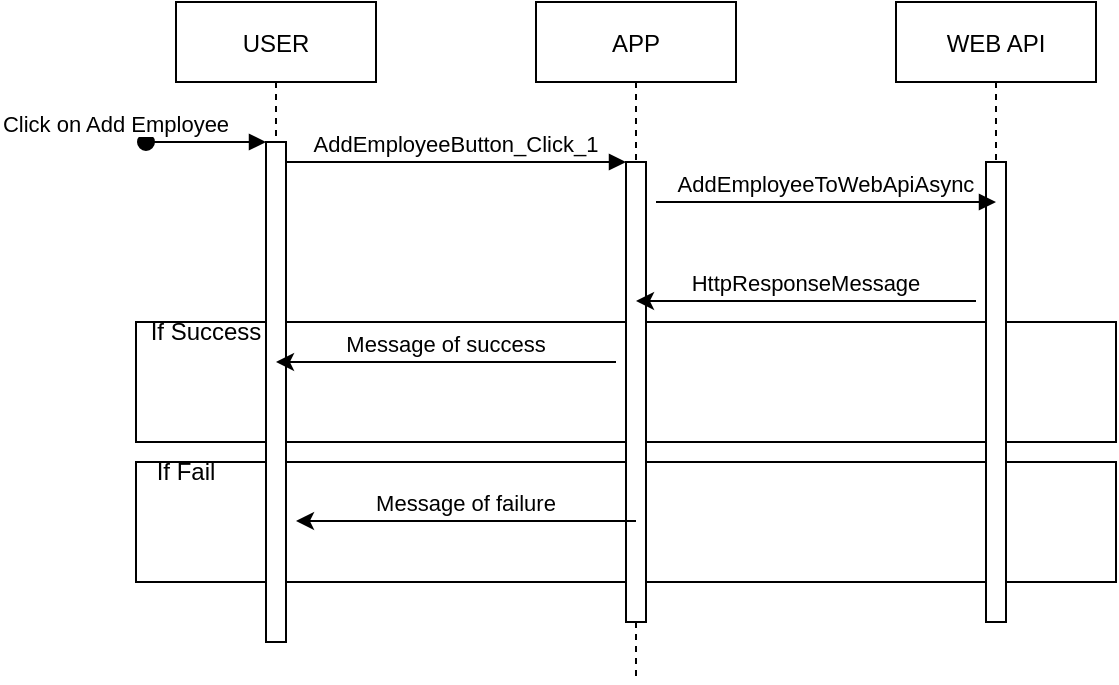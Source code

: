 <mxfile version="14.8.4" type="device"><diagram id="kgpKYQtTHZ0yAKxKKP6v" name="Page-1"><mxGraphModel dx="1102" dy="572" grid="1" gridSize="10" guides="1" tooltips="1" connect="1" arrows="1" fold="1" page="1" pageScale="1" pageWidth="850" pageHeight="1100" math="0" shadow="0"><root><mxCell id="0"/><mxCell id="1" parent="0"/><mxCell id="EDTxbC3-ZVSXwPm1d_Sa-11" value="" style="rounded=0;whiteSpace=wrap;html=1;" vertex="1" parent="1"><mxGeometry x="100" y="310" width="490" height="60" as="geometry"/></mxCell><mxCell id="EDTxbC3-ZVSXwPm1d_Sa-8" value="" style="rounded=0;whiteSpace=wrap;html=1;" vertex="1" parent="1"><mxGeometry x="100" y="240" width="490" height="60" as="geometry"/></mxCell><mxCell id="3nuBFxr9cyL0pnOWT2aG-1" value="USER" style="shape=umlLifeline;perimeter=lifelinePerimeter;container=1;collapsible=0;recursiveResize=0;rounded=0;shadow=0;strokeWidth=1;" parent="1" vertex="1"><mxGeometry x="120" y="80" width="100" height="320" as="geometry"/></mxCell><mxCell id="3nuBFxr9cyL0pnOWT2aG-2" value="" style="points=[];perimeter=orthogonalPerimeter;rounded=0;shadow=0;strokeWidth=1;" parent="3nuBFxr9cyL0pnOWT2aG-1" vertex="1"><mxGeometry x="45" y="70" width="10" height="250" as="geometry"/></mxCell><mxCell id="3nuBFxr9cyL0pnOWT2aG-3" value="Click on Add Employee" style="verticalAlign=bottom;startArrow=oval;endArrow=block;startSize=8;shadow=0;strokeWidth=1;" parent="3nuBFxr9cyL0pnOWT2aG-1" target="3nuBFxr9cyL0pnOWT2aG-2" edge="1"><mxGeometry x="-1" y="-15" relative="1" as="geometry"><mxPoint x="-15" y="70" as="sourcePoint"/><mxPoint x="-15" y="-15" as="offset"/></mxGeometry></mxCell><mxCell id="3nuBFxr9cyL0pnOWT2aG-5" value="APP" style="shape=umlLifeline;perimeter=lifelinePerimeter;container=1;collapsible=0;recursiveResize=0;rounded=0;shadow=0;strokeWidth=1;" parent="1" vertex="1"><mxGeometry x="300" y="80" width="100" height="340" as="geometry"/></mxCell><mxCell id="3nuBFxr9cyL0pnOWT2aG-6" value="" style="points=[];perimeter=orthogonalPerimeter;rounded=0;shadow=0;strokeWidth=1;" parent="3nuBFxr9cyL0pnOWT2aG-5" vertex="1"><mxGeometry x="45" y="80" width="10" height="230" as="geometry"/></mxCell><mxCell id="3nuBFxr9cyL0pnOWT2aG-8" value="AddEmployeeButton_Click_1" style="verticalAlign=bottom;endArrow=block;entryX=0;entryY=0;shadow=0;strokeWidth=1;" parent="1" source="3nuBFxr9cyL0pnOWT2aG-2" target="3nuBFxr9cyL0pnOWT2aG-6" edge="1"><mxGeometry relative="1" as="geometry"><mxPoint x="275" y="160" as="sourcePoint"/></mxGeometry></mxCell><mxCell id="EDTxbC3-ZVSXwPm1d_Sa-1" value="WEB API" style="shape=umlLifeline;perimeter=lifelinePerimeter;container=1;collapsible=0;recursiveResize=0;rounded=0;shadow=0;strokeWidth=1;" vertex="1" parent="1"><mxGeometry x="480" y="80" width="100" height="310" as="geometry"/></mxCell><mxCell id="EDTxbC3-ZVSXwPm1d_Sa-2" value="" style="points=[];perimeter=orthogonalPerimeter;rounded=0;shadow=0;strokeWidth=1;" vertex="1" parent="EDTxbC3-ZVSXwPm1d_Sa-1"><mxGeometry x="45" y="80" width="10" height="230" as="geometry"/></mxCell><mxCell id="EDTxbC3-ZVSXwPm1d_Sa-3" value="AddEmployeeToWebApiAsync" style="verticalAlign=bottom;endArrow=block;entryX=0;entryY=0;shadow=0;strokeWidth=1;" edge="1" parent="1"><mxGeometry relative="1" as="geometry"><mxPoint x="360" y="180.0" as="sourcePoint"/><mxPoint x="530" y="180.0" as="targetPoint"/></mxGeometry></mxCell><mxCell id="EDTxbC3-ZVSXwPm1d_Sa-4" value="HttpResponseMessage" style="verticalAlign=bottom;endArrow=none;entryX=0;entryY=0;shadow=0;strokeWidth=1;startArrow=classic;startFill=1;endFill=0;" edge="1" parent="1"><mxGeometry relative="1" as="geometry"><mxPoint x="350" y="229.5" as="sourcePoint"/><mxPoint x="520" y="229.5" as="targetPoint"/></mxGeometry></mxCell><mxCell id="EDTxbC3-ZVSXwPm1d_Sa-5" value="Message of success" style="verticalAlign=bottom;endArrow=none;entryX=0;entryY=0;shadow=0;strokeWidth=1;startArrow=classic;startFill=1;endFill=0;" edge="1" parent="1"><mxGeometry relative="1" as="geometry"><mxPoint x="170" y="260.0" as="sourcePoint"/><mxPoint x="340" y="260.0" as="targetPoint"/></mxGeometry></mxCell><mxCell id="EDTxbC3-ZVSXwPm1d_Sa-9" value="If Success" style="text;html=1;strokeColor=none;fillColor=none;align=center;verticalAlign=middle;whiteSpace=wrap;rounded=0;" vertex="1" parent="1"><mxGeometry x="100" y="240" width="70" height="10" as="geometry"/></mxCell><mxCell id="EDTxbC3-ZVSXwPm1d_Sa-12" value="Message of failure" style="verticalAlign=bottom;endArrow=none;entryX=0;entryY=0;shadow=0;strokeWidth=1;startArrow=classic;startFill=1;endFill=0;" edge="1" parent="1"><mxGeometry relative="1" as="geometry"><mxPoint x="180" y="339.5" as="sourcePoint"/><mxPoint x="350" y="339.5" as="targetPoint"/></mxGeometry></mxCell><mxCell id="EDTxbC3-ZVSXwPm1d_Sa-13" value="If Fail" style="text;html=1;strokeColor=none;fillColor=none;align=center;verticalAlign=middle;whiteSpace=wrap;rounded=0;" vertex="1" parent="1"><mxGeometry x="90" y="310" width="70" height="10" as="geometry"/></mxCell></root></mxGraphModel></diagram></mxfile>